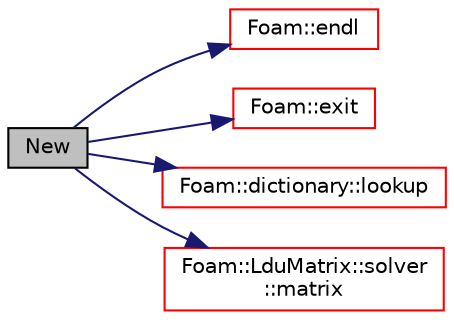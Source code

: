 digraph "New"
{
  bgcolor="transparent";
  edge [fontname="Helvetica",fontsize="10",labelfontname="Helvetica",labelfontsize="10"];
  node [fontname="Helvetica",fontsize="10",shape=record];
  rankdir="LR";
  Node682 [label="New",height=0.2,width=0.4,color="black", fillcolor="grey75", style="filled", fontcolor="black"];
  Node682 -> Node683 [color="midnightblue",fontsize="10",style="solid",fontname="Helvetica"];
  Node683 [label="Foam::endl",height=0.2,width=0.4,color="red",URL="$a21851.html#a2db8fe02a0d3909e9351bb4275b23ce4",tooltip="Add newline and flush stream. "];
  Node682 -> Node685 [color="midnightblue",fontsize="10",style="solid",fontname="Helvetica"];
  Node685 [label="Foam::exit",height=0.2,width=0.4,color="red",URL="$a21851.html#a06ca7250d8e89caf05243ec094843642"];
  Node682 -> Node732 [color="midnightblue",fontsize="10",style="solid",fontname="Helvetica"];
  Node732 [label="Foam::dictionary::lookup",height=0.2,width=0.4,color="red",URL="$a27129.html#a6a0727fa523e48977e27348663def509",tooltip="Find and return an entry data stream. "];
  Node682 -> Node980 [color="midnightblue",fontsize="10",style="solid",fontname="Helvetica"];
  Node980 [label="Foam::LduMatrix::solver\l::matrix",height=0.2,width=0.4,color="red",URL="$a28109.html#a3d8232936ba5c586fc9b603eb389a53d"];
}
